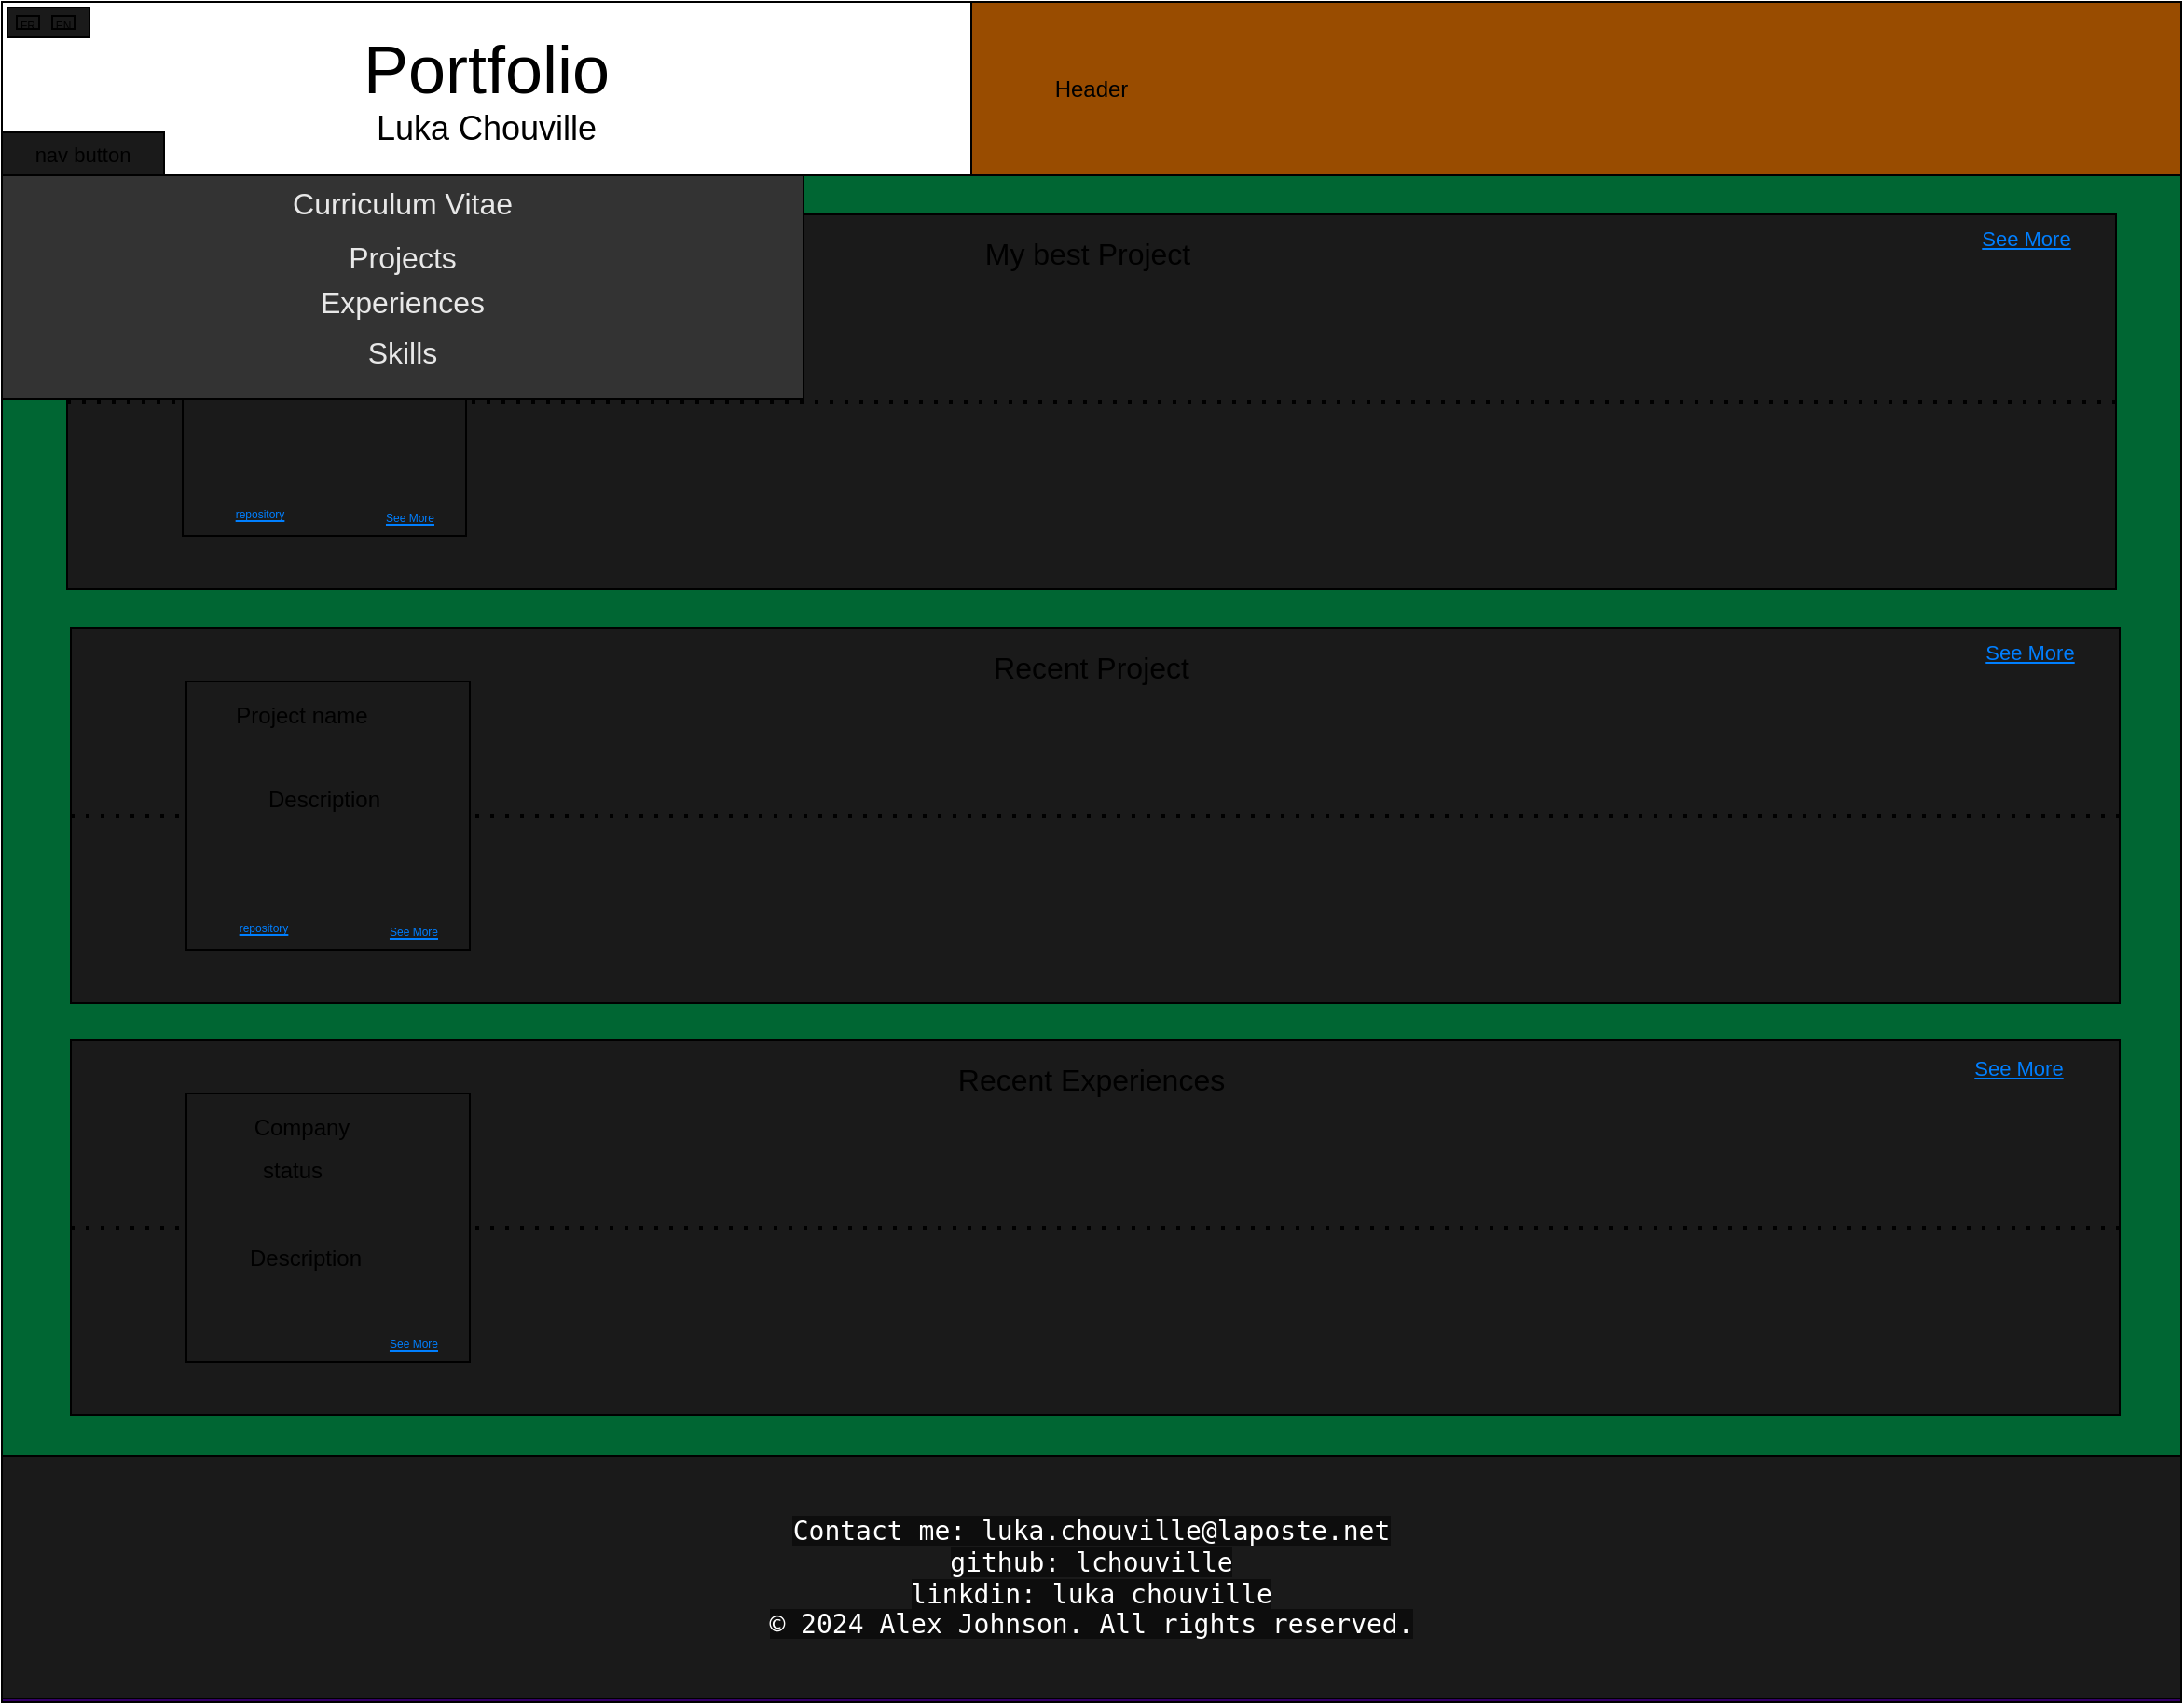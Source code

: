 <mxfile>
    <diagram id="QeiVFzLJ9rNkT4k_Ajnh" name="Page-1">
        <mxGraphModel dx="913" dy="1111" grid="1" gridSize="1" guides="1" tooltips="1" connect="1" arrows="1" fold="1" page="1" pageScale="1" pageWidth="1169" pageHeight="827" math="0" shadow="0">
            <root>
                <mxCell id="0"/>
                <mxCell id="1" value="Zone" parent="0"/>
                <mxCell id="2" value="Header" style="rounded=0;whiteSpace=wrap;html=1;fillColor=#994C00;" parent="1" vertex="1">
                    <mxGeometry width="1169" height="93" as="geometry"/>
                </mxCell>
                <mxCell id="3" value="Footer" style="rounded=0;whiteSpace=wrap;html=1;fillColor=#330066;" parent="1" vertex="1">
                    <mxGeometry y="780" width="1169" height="132" as="geometry"/>
                </mxCell>
                <mxCell id="4" value="Content" style="rounded=0;whiteSpace=wrap;html=1;fillColor=#006633;" parent="1" vertex="1">
                    <mxGeometry y="93" width="1169" height="687" as="geometry"/>
                </mxCell>
                <mxCell id="5" value="Element" style="" parent="0"/>
                <mxCell id="60" value="" style="group" vertex="1" connectable="0" parent="5">
                    <mxGeometry x="37" y="336" width="1099" height="201" as="geometry"/>
                </mxCell>
                <mxCell id="61" value="" style="rounded=0;whiteSpace=wrap;html=1;labelBackgroundColor=none;fontSize=6;fillColor=#1A1A1A;" vertex="1" parent="60">
                    <mxGeometry width="1099" height="201" as="geometry"/>
                </mxCell>
                <mxCell id="62" value="Recent Project" style="text;html=1;strokeColor=none;fillColor=none;align=center;verticalAlign=middle;whiteSpace=wrap;rounded=0;labelBackgroundColor=none;fontSize=16;" vertex="1" parent="60">
                    <mxGeometry x="329" y="1" width="437" height="40" as="geometry"/>
                </mxCell>
                <mxCell id="63" value="&lt;font color=&quot;#007fff&quot; style=&quot;font-size: 11px;&quot;&gt;&lt;u style=&quot;font-size: 11px;&quot;&gt;See More&lt;/u&gt;&lt;/font&gt;" style="text;html=1;strokeColor=none;fillColor=none;align=center;verticalAlign=middle;whiteSpace=wrap;rounded=0;labelBackgroundColor=none;fontSize=11;" vertex="1" parent="60">
                    <mxGeometry x="1006" y="4" width="90" height="17" as="geometry"/>
                </mxCell>
                <mxCell id="64" value="" style="rounded=0;whiteSpace=wrap;html=1;labelBackgroundColor=none;fontSize=6;fontColor=#007FFF;fillColor=#1A1A1A;" vertex="1" parent="60">
                    <mxGeometry x="62" y="28.5" width="152" height="144" as="geometry"/>
                </mxCell>
                <mxCell id="65" value="&lt;font style=&quot;font-size: 12px;&quot;&gt;Project name&lt;/font&gt;" style="text;html=1;strokeColor=none;fillColor=none;align=center;verticalAlign=middle;whiteSpace=wrap;rounded=0;labelBackgroundColor=none;fontSize=12;fontColor=default;" vertex="1" parent="60">
                    <mxGeometry x="72" y="32" width="104" height="30" as="geometry"/>
                </mxCell>
                <mxCell id="66" value="" style="endArrow=none;dashed=1;html=1;dashPattern=1 3;strokeWidth=2;fontSize=12;fontColor=default;entryX=1;entryY=0.5;entryDx=0;entryDy=0;exitX=1;exitY=0.5;exitDx=0;exitDy=0;" edge="1" parent="60" source="61" target="64">
                    <mxGeometry width="50" height="50" relative="1" as="geometry">
                        <mxPoint x="167" y="155" as="sourcePoint"/>
                        <mxPoint x="217" y="105" as="targetPoint"/>
                    </mxGeometry>
                </mxCell>
                <mxCell id="67" value="" style="endArrow=none;dashed=1;html=1;dashPattern=1 3;strokeWidth=2;fontSize=12;fontColor=default;exitX=0;exitY=0.5;exitDx=0;exitDy=0;entryX=0;entryY=0.5;entryDx=0;entryDy=0;" edge="1" parent="60" source="61" target="64">
                    <mxGeometry width="50" height="50" relative="1" as="geometry">
                        <mxPoint x="161" y="155" as="sourcePoint"/>
                        <mxPoint x="211" y="105" as="targetPoint"/>
                    </mxGeometry>
                </mxCell>
                <mxCell id="68" value="Description" style="text;html=1;strokeColor=none;fillColor=none;align=center;verticalAlign=middle;whiteSpace=wrap;rounded=0;labelBackgroundColor=none;fontSize=12;fontColor=default;" vertex="1" parent="60">
                    <mxGeometry x="72" y="65" width="128" height="53" as="geometry"/>
                </mxCell>
                <mxCell id="69" value="&lt;font color=&quot;#007fff&quot;&gt;&lt;u&gt;See More&lt;/u&gt;&lt;/font&gt;" style="text;html=1;strokeColor=none;fillColor=none;align=center;verticalAlign=middle;whiteSpace=wrap;rounded=0;labelBackgroundColor=none;fontSize=6;" vertex="1" parent="60">
                    <mxGeometry x="156" y="154" width="56" height="17" as="geometry"/>
                </mxCell>
                <mxCell id="70" value="&lt;font color=&quot;#007fff&quot;&gt;&lt;u&gt;repository&lt;/u&gt;&lt;/font&gt;" style="text;html=1;strokeColor=none;fillColor=none;align=center;verticalAlign=middle;whiteSpace=wrap;rounded=0;labelBackgroundColor=none;fontSize=6;" vertex="1" parent="60">
                    <mxGeometry x="68" y="152" width="71" height="17" as="geometry"/>
                </mxCell>
                <mxCell id="71" value="" style="group" vertex="1" connectable="0" parent="5">
                    <mxGeometry x="37" y="557" width="1099" height="201" as="geometry"/>
                </mxCell>
                <mxCell id="72" value="" style="rounded=0;whiteSpace=wrap;html=1;labelBackgroundColor=none;fontSize=6;fillColor=#1A1A1A;" vertex="1" parent="71">
                    <mxGeometry width="1099" height="201" as="geometry"/>
                </mxCell>
                <mxCell id="73" value="Recent Experiences" style="text;html=1;strokeColor=none;fillColor=none;align=center;verticalAlign=middle;whiteSpace=wrap;rounded=0;labelBackgroundColor=none;fontSize=16;" vertex="1" parent="71">
                    <mxGeometry x="329" y="1" width="437" height="40" as="geometry"/>
                </mxCell>
                <mxCell id="74" value="" style="rounded=0;whiteSpace=wrap;html=1;labelBackgroundColor=none;fontSize=6;fontColor=#007FFF;fillColor=#1A1A1A;" vertex="1" parent="71">
                    <mxGeometry x="62" y="28.5" width="152" height="144" as="geometry"/>
                </mxCell>
                <mxCell id="75" value="Company" style="text;html=1;strokeColor=none;fillColor=none;align=center;verticalAlign=middle;whiteSpace=wrap;rounded=0;labelBackgroundColor=none;fontSize=12;fontColor=default;" vertex="1" parent="71">
                    <mxGeometry x="72" y="32" width="104" height="30" as="geometry"/>
                </mxCell>
                <mxCell id="76" value="" style="endArrow=none;dashed=1;html=1;dashPattern=1 3;strokeWidth=2;fontSize=12;fontColor=default;entryX=1;entryY=0.5;entryDx=0;entryDy=0;exitX=1;exitY=0.5;exitDx=0;exitDy=0;" edge="1" parent="71" source="72" target="74">
                    <mxGeometry width="50" height="50" relative="1" as="geometry">
                        <mxPoint x="1165" y="78" as="sourcePoint"/>
                        <mxPoint x="217" y="105" as="targetPoint"/>
                        <Array as="points"/>
                    </mxGeometry>
                </mxCell>
                <mxCell id="77" value="Description" style="text;html=1;strokeColor=none;fillColor=none;align=center;verticalAlign=middle;whiteSpace=wrap;rounded=0;labelBackgroundColor=none;fontSize=12;fontColor=default;" vertex="1" parent="71">
                    <mxGeometry x="62" y="90" width="128" height="53" as="geometry"/>
                </mxCell>
                <mxCell id="78" value="&lt;font color=&quot;#007fff&quot;&gt;&lt;u&gt;See More&lt;/u&gt;&lt;/font&gt;" style="text;html=1;strokeColor=none;fillColor=none;align=center;verticalAlign=middle;whiteSpace=wrap;rounded=0;labelBackgroundColor=none;fontSize=6;" vertex="1" parent="71">
                    <mxGeometry x="156" y="154" width="56" height="17" as="geometry"/>
                </mxCell>
                <mxCell id="79" value="status" style="text;html=1;strokeColor=none;fillColor=none;align=center;verticalAlign=middle;whiteSpace=wrap;rounded=0;labelBackgroundColor=none;fontSize=12;fontColor=default;" vertex="1" parent="71">
                    <mxGeometry x="67" y="55" width="104" height="30" as="geometry"/>
                </mxCell>
                <mxCell id="80" value="" style="endArrow=none;dashed=1;html=1;dashPattern=1 3;strokeWidth=2;fontSize=12;fontColor=default;entryX=0;entryY=0.5;entryDx=0;entryDy=0;exitX=0;exitY=0.5;exitDx=0;exitDy=0;" edge="1" parent="71" source="72" target="74">
                    <mxGeometry width="50" height="50" relative="1" as="geometry">
                        <mxPoint x="46" y="571.5" as="sourcePoint"/>
                        <mxPoint x="257" y="576" as="targetPoint"/>
                    </mxGeometry>
                </mxCell>
                <mxCell id="81" value="&lt;font color=&quot;#007fff&quot; style=&quot;font-size: 11px;&quot;&gt;&lt;u style=&quot;font-size: 11px;&quot;&gt;See More&lt;/u&gt;&lt;/font&gt;" style="text;html=1;strokeColor=none;fillColor=none;align=center;verticalAlign=middle;whiteSpace=wrap;rounded=0;labelBackgroundColor=none;fontSize=11;" vertex="1" parent="71">
                    <mxGeometry x="1000" y="6" width="90" height="17" as="geometry"/>
                </mxCell>
                <mxCell id="82" value="" style="group" vertex="1" connectable="0" parent="5">
                    <mxGeometry x="35" y="114" width="1099" height="201" as="geometry"/>
                </mxCell>
                <mxCell id="83" value="" style="rounded=0;whiteSpace=wrap;html=1;labelBackgroundColor=none;fontSize=6;fillColor=#1A1A1A;" vertex="1" parent="82">
                    <mxGeometry width="1099" height="201" as="geometry"/>
                </mxCell>
                <mxCell id="84" value="My best Project" style="text;html=1;strokeColor=none;fillColor=none;align=center;verticalAlign=middle;whiteSpace=wrap;rounded=0;labelBackgroundColor=none;fontSize=16;" vertex="1" parent="82">
                    <mxGeometry x="329" y="1" width="437" height="40" as="geometry"/>
                </mxCell>
                <mxCell id="85" value="&lt;font color=&quot;#007fff&quot; style=&quot;font-size: 11px;&quot;&gt;&lt;u style=&quot;font-size: 11px;&quot;&gt;See More&lt;/u&gt;&lt;/font&gt;" style="text;html=1;strokeColor=none;fillColor=none;align=center;verticalAlign=middle;whiteSpace=wrap;rounded=0;labelBackgroundColor=none;fontSize=11;" vertex="1" parent="82">
                    <mxGeometry x="1006" y="4" width="90" height="17" as="geometry"/>
                </mxCell>
                <mxCell id="86" value="" style="rounded=0;whiteSpace=wrap;html=1;labelBackgroundColor=none;fontSize=6;fontColor=#007FFF;fillColor=#1A1A1A;" vertex="1" parent="82">
                    <mxGeometry x="62" y="28.5" width="152" height="144" as="geometry"/>
                </mxCell>
                <mxCell id="87" value="&lt;font style=&quot;font-size: 12px;&quot;&gt;Project name&lt;/font&gt;" style="text;html=1;strokeColor=none;fillColor=none;align=center;verticalAlign=middle;whiteSpace=wrap;rounded=0;labelBackgroundColor=none;fontSize=12;fontColor=default;" vertex="1" parent="82">
                    <mxGeometry x="72" y="32" width="104" height="30" as="geometry"/>
                </mxCell>
                <mxCell id="88" value="" style="endArrow=none;dashed=1;html=1;dashPattern=1 3;strokeWidth=2;fontSize=12;fontColor=default;entryX=1;entryY=0.5;entryDx=0;entryDy=0;exitX=1;exitY=0.5;exitDx=0;exitDy=0;" edge="1" parent="82" source="83" target="86">
                    <mxGeometry width="50" height="50" relative="1" as="geometry">
                        <mxPoint x="167" y="155" as="sourcePoint"/>
                        <mxPoint x="217" y="105" as="targetPoint"/>
                    </mxGeometry>
                </mxCell>
                <mxCell id="89" value="" style="endArrow=none;dashed=1;html=1;dashPattern=1 3;strokeWidth=2;fontSize=12;fontColor=default;exitX=0;exitY=0.5;exitDx=0;exitDy=0;entryX=0;entryY=0.5;entryDx=0;entryDy=0;" edge="1" parent="82" source="83" target="86">
                    <mxGeometry width="50" height="50" relative="1" as="geometry">
                        <mxPoint x="161" y="155" as="sourcePoint"/>
                        <mxPoint x="211" y="105" as="targetPoint"/>
                    </mxGeometry>
                </mxCell>
                <mxCell id="90" value="Description" style="text;html=1;strokeColor=none;fillColor=none;align=center;verticalAlign=middle;whiteSpace=wrap;rounded=0;labelBackgroundColor=none;fontSize=12;fontColor=default;" vertex="1" parent="82">
                    <mxGeometry x="72" y="65" width="128" height="53" as="geometry"/>
                </mxCell>
                <mxCell id="91" value="&lt;font color=&quot;#007fff&quot;&gt;&lt;u&gt;See More&lt;/u&gt;&lt;/font&gt;" style="text;html=1;strokeColor=none;fillColor=none;align=center;verticalAlign=middle;whiteSpace=wrap;rounded=0;labelBackgroundColor=none;fontSize=6;" vertex="1" parent="82">
                    <mxGeometry x="156" y="154" width="56" height="17" as="geometry"/>
                </mxCell>
                <mxCell id="92" value="&lt;font color=&quot;#007fff&quot;&gt;&lt;u&gt;repository&lt;/u&gt;&lt;/font&gt;" style="text;html=1;strokeColor=none;fillColor=none;align=center;verticalAlign=middle;whiteSpace=wrap;rounded=0;labelBackgroundColor=none;fontSize=6;" vertex="1" parent="82">
                    <mxGeometry x="68" y="152" width="71" height="17" as="geometry"/>
                </mxCell>
                <mxCell id="10" value="&lt;font style=&quot;font-size: 36px;&quot;&gt;Portfolio&lt;/font&gt;&lt;br&gt;&lt;font style=&quot;font-size: 18px;&quot;&gt;Luka Chouville&lt;/font&gt;" style="rounded=1;whiteSpace=wrap;html=1;arcSize=0;" vertex="1" parent="5">
                    <mxGeometry width="520" height="93" as="geometry"/>
                </mxCell>
                <mxCell id="11" value="" style="rounded=0;whiteSpace=wrap;html=1;fontSize=36;fillColor=#333333;" vertex="1" parent="5">
                    <mxGeometry y="93" width="430" height="120" as="geometry"/>
                </mxCell>
                <mxCell id="13" value="nav button" style="rounded=0;whiteSpace=wrap;html=1;fontSize=11;fillColor=#1A1A1A;" vertex="1" parent="5">
                    <mxGeometry y="70" width="87" height="23" as="geometry"/>
                </mxCell>
                <mxCell id="14" value="" style="rounded=0;whiteSpace=wrap;html=1;fontSize=11;fillColor=#1A1A1A;" vertex="1" parent="5">
                    <mxGeometry x="3" y="3" width="44" height="16" as="geometry"/>
                </mxCell>
                <mxCell id="15" value="&lt;font style=&quot;font-size: 6px;&quot;&gt;FR&lt;/font&gt;" style="rounded=0;whiteSpace=wrap;html=1;fontSize=11;fillColor=#1A1A1A;verticalAlign=middle;align=center;spacing=0;" vertex="1" parent="5">
                    <mxGeometry x="8" y="7.5" width="12" height="7" as="geometry"/>
                </mxCell>
                <mxCell id="16" value="&lt;font style=&quot;font-size: 6px;&quot;&gt;EN&lt;/font&gt;" style="rounded=0;whiteSpace=wrap;html=1;fontSize=11;fillColor=#1A1A1A;verticalAlign=middle;align=center;spacing=0;" vertex="1" parent="5">
                    <mxGeometry x="27" y="7.5" width="12" height="7" as="geometry"/>
                </mxCell>
                <mxCell id="17" value="&lt;span style=&quot;color: rgb(232, 232, 232); font-family: &amp;quot;Google Sans&amp;quot;, arial, sans-serif; font-size: 16px; text-align: start;&quot;&gt;Curriculum Vitae&lt;/span&gt;" style="text;html=1;strokeColor=none;fillColor=none;align=center;verticalAlign=middle;whiteSpace=wrap;rounded=0;fontSize=6;" vertex="1" parent="5">
                    <mxGeometry y="93" width="430" height="30" as="geometry"/>
                </mxCell>
                <mxCell id="18" value="&lt;div style=&quot;text-align: start;&quot;&gt;&lt;span style=&quot;background-color: initial; font-size: 16px;&quot;&gt;&lt;font face=&quot;Google Sans, arial, sans-serif&quot; color=&quot;#e8e8e8&quot;&gt;Projects&lt;/font&gt;&lt;/span&gt;&lt;/div&gt;" style="text;html=1;strokeColor=none;fillColor=none;align=center;verticalAlign=middle;whiteSpace=wrap;rounded=0;fontSize=6;" vertex="1" parent="5">
                    <mxGeometry y="122" width="430" height="30" as="geometry"/>
                </mxCell>
                <mxCell id="19" value="&lt;div style=&quot;text-align: start;&quot;&gt;&lt;span style=&quot;background-color: initial; font-size: 16px;&quot;&gt;&lt;font face=&quot;Google Sans, arial, sans-serif&quot; color=&quot;#e8e8e8&quot;&gt;Experiences&lt;/font&gt;&lt;/span&gt;&lt;/div&gt;" style="text;html=1;strokeColor=none;fillColor=none;align=center;verticalAlign=middle;whiteSpace=wrap;rounded=0;fontSize=6;" vertex="1" parent="5">
                    <mxGeometry y="146" width="430" height="30" as="geometry"/>
                </mxCell>
                <mxCell id="20" value="&lt;div style=&quot;text-align: start;&quot;&gt;&lt;span style=&quot;background-color: initial; font-size: 16px;&quot;&gt;&lt;font face=&quot;Google Sans, arial, sans-serif&quot; color=&quot;#e8e8e8&quot;&gt;Skills&lt;/font&gt;&lt;/span&gt;&lt;/div&gt;" style="text;html=1;strokeColor=none;fillColor=none;align=center;verticalAlign=middle;whiteSpace=wrap;rounded=0;fontSize=6;" vertex="1" parent="5">
                    <mxGeometry y="173" width="430" height="30" as="geometry"/>
                </mxCell>
                <mxCell id="21" value="&lt;span style=&quot;color: rgb(255, 255, 255); font-family: &amp;quot;Söhne Mono&amp;quot;, Monaco, &amp;quot;Andale Mono&amp;quot;, &amp;quot;Ubuntu Mono&amp;quot;, monospace; font-size: 14px; text-align: left; background-color: rgb(13, 13, 13);&quot;&gt;Contact me: luka.chouville@laposte.net&lt;br&gt;&lt;/span&gt;&lt;span style=&quot;color: rgb(255, 255, 255); font-family: &amp;quot;Söhne Mono&amp;quot;, Monaco, &amp;quot;Andale Mono&amp;quot;, &amp;quot;Ubuntu Mono&amp;quot;, monospace; font-size: 14px; text-align: left; background-color: rgb(13, 13, 13);&quot;&gt;github: lchouville&lt;br&gt;linkdin: luka chouville&lt;br&gt;© 2024 Alex Johnson. All rights reserved.&lt;/span&gt;" style="rounded=0;whiteSpace=wrap;html=1;labelBackgroundColor=none;fontSize=6;fillColor=#1A1A1A;" vertex="1" parent="5">
                    <mxGeometry y="780" width="1169" height="130" as="geometry"/>
                </mxCell>
            </root>
        </mxGraphModel>
    </diagram>
</mxfile>